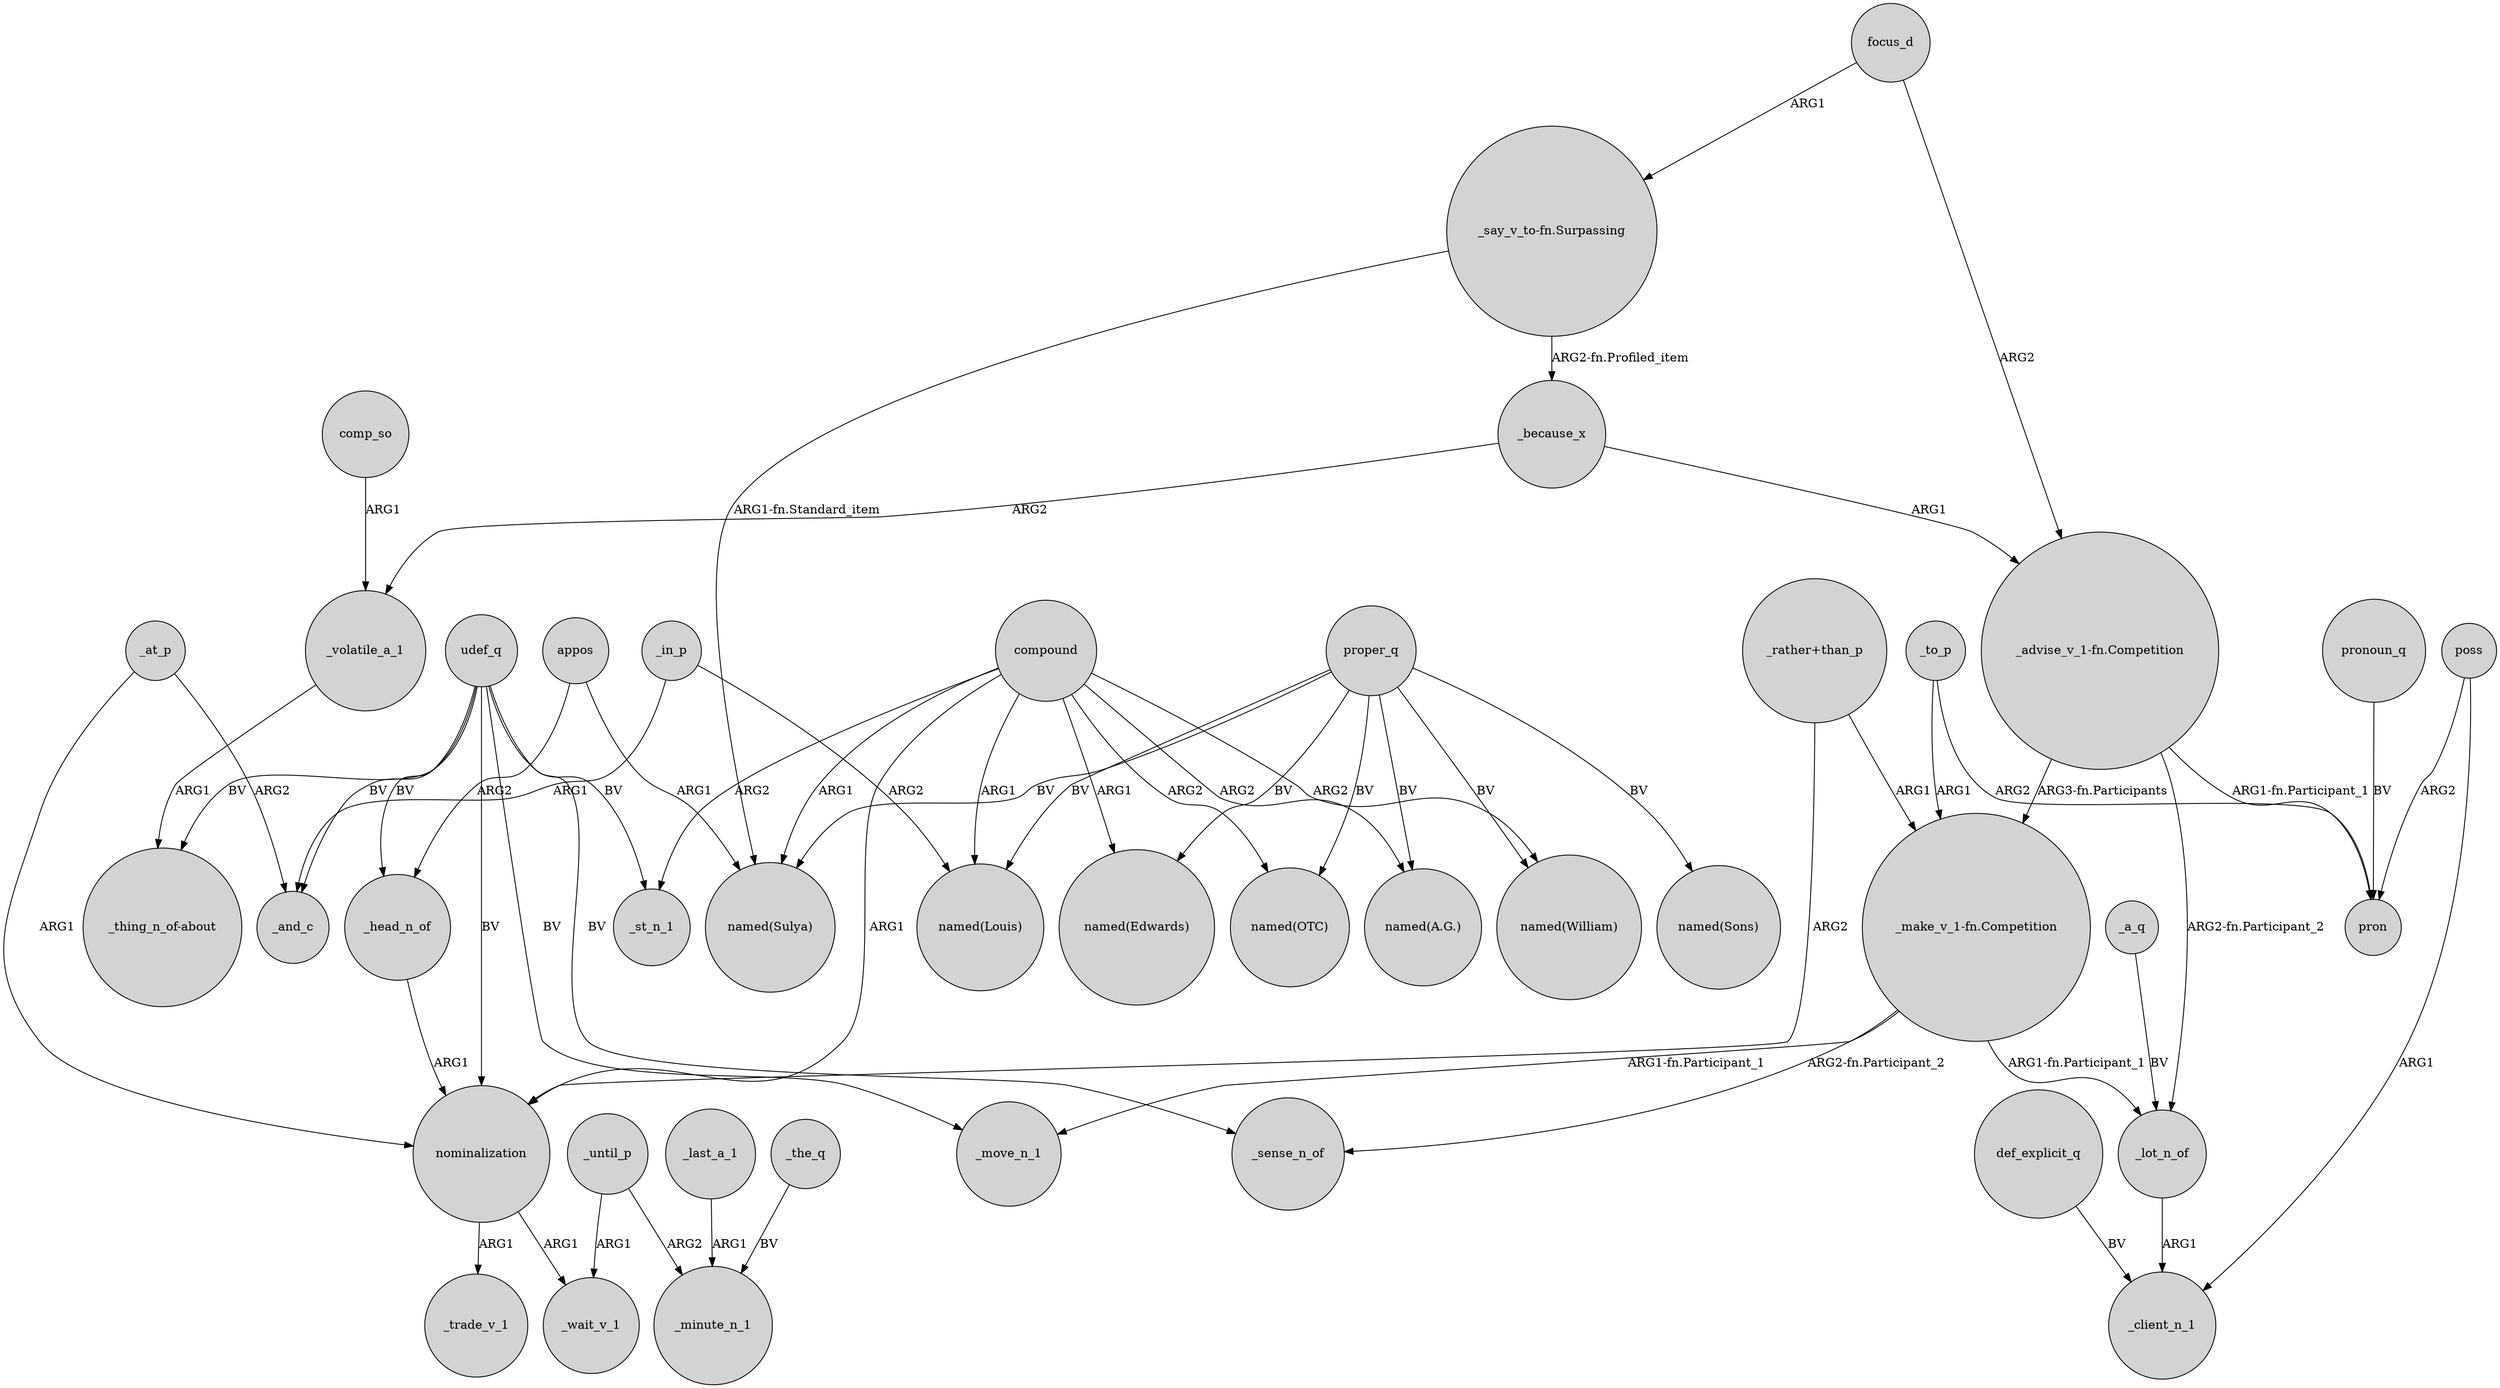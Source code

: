 digraph {
	node [shape=circle style=filled]
	_head_n_of -> nominalization [label=ARG1]
	udef_q -> _st_n_1 [label=BV]
	"_advise_v_1-fn.Competition" -> _lot_n_of [label="ARG2-fn.Participant_2"]
	poss -> _client_n_1 [label=ARG1]
	compound -> "named(Louis)" [label=ARG1]
	_in_p -> _and_c [label=ARG1]
	"_make_v_1-fn.Competition" -> _lot_n_of [label="ARG1-fn.Participant_1"]
	proper_q -> "named(William)" [label=BV]
	proper_q -> "named(Edwards)" [label=BV]
	udef_q -> nominalization [label=BV]
	udef_q -> _move_n_1 [label=BV]
	compound -> "named(A.G.)" [label=ARG2]
	_to_p -> pron [label=ARG2]
	_until_p -> _minute_n_1 [label=ARG2]
	_last_a_1 -> _minute_n_1 [label=ARG1]
	_volatile_a_1 -> "_thing_n_of-about" [label=ARG1]
	proper_q -> "named(A.G.)" [label=BV]
	udef_q -> _and_c [label=BV]
	udef_q -> _head_n_of [label=BV]
	_the_q -> _minute_n_1 [label=BV]
	compound -> "named(Edwards)" [label=ARG1]
	pronoun_q -> pron [label=BV]
	compound -> nominalization [label=ARG1]
	poss -> pron [label=ARG2]
	"_advise_v_1-fn.Competition" -> "_make_v_1-fn.Competition" [label="ARG3-fn.Participants"]
	_a_q -> _lot_n_of [label=BV]
	focus_d -> "_advise_v_1-fn.Competition" [label=ARG2]
	_at_p -> nominalization [label=ARG1]
	_at_p -> _and_c [label=ARG2]
	proper_q -> "named(Sulya)" [label=BV]
	compound -> "named(Sulya)" [label=ARG1]
	proper_q -> "named(OTC)" [label=BV]
	appos -> "named(Sulya)" [label=ARG1]
	_lot_n_of -> _client_n_1 [label=ARG1]
	"_make_v_1-fn.Competition" -> _move_n_1 [label="ARG1-fn.Participant_1"]
	compound -> "named(William)" [label=ARG2]
	"_rather+than_p" -> "_make_v_1-fn.Competition" [label=ARG1]
	_because_x -> _volatile_a_1 [label=ARG2]
	udef_q -> "_thing_n_of-about" [label=BV]
	compound -> _st_n_1 [label=ARG2]
	nominalization -> _wait_v_1 [label=ARG1]
	_because_x -> "_advise_v_1-fn.Competition" [label=ARG1]
	"_say_v_to-fn.Surpassing" -> _because_x [label="ARG2-fn.Profiled_item"]
	"_advise_v_1-fn.Competition" -> pron [label="ARG1-fn.Participant_1"]
	focus_d -> "_say_v_to-fn.Surpassing" [label=ARG1]
	_in_p -> "named(Louis)" [label=ARG2]
	proper_q -> "named(Louis)" [label=BV]
	"_rather+than_p" -> nominalization [label=ARG2]
	proper_q -> "named(Sons)" [label=BV]
	"_say_v_to-fn.Surpassing" -> "named(Sulya)" [label="ARG1-fn.Standard_item"]
	comp_so -> _volatile_a_1 [label=ARG1]
	appos -> _head_n_of [label=ARG2]
	_until_p -> _wait_v_1 [label=ARG1]
	_to_p -> "_make_v_1-fn.Competition" [label=ARG1]
	def_explicit_q -> _client_n_1 [label=BV]
	udef_q -> _sense_n_of [label=BV]
	nominalization -> _trade_v_1 [label=ARG1]
	compound -> "named(OTC)" [label=ARG2]
	"_make_v_1-fn.Competition" -> _sense_n_of [label="ARG2-fn.Participant_2"]
}
